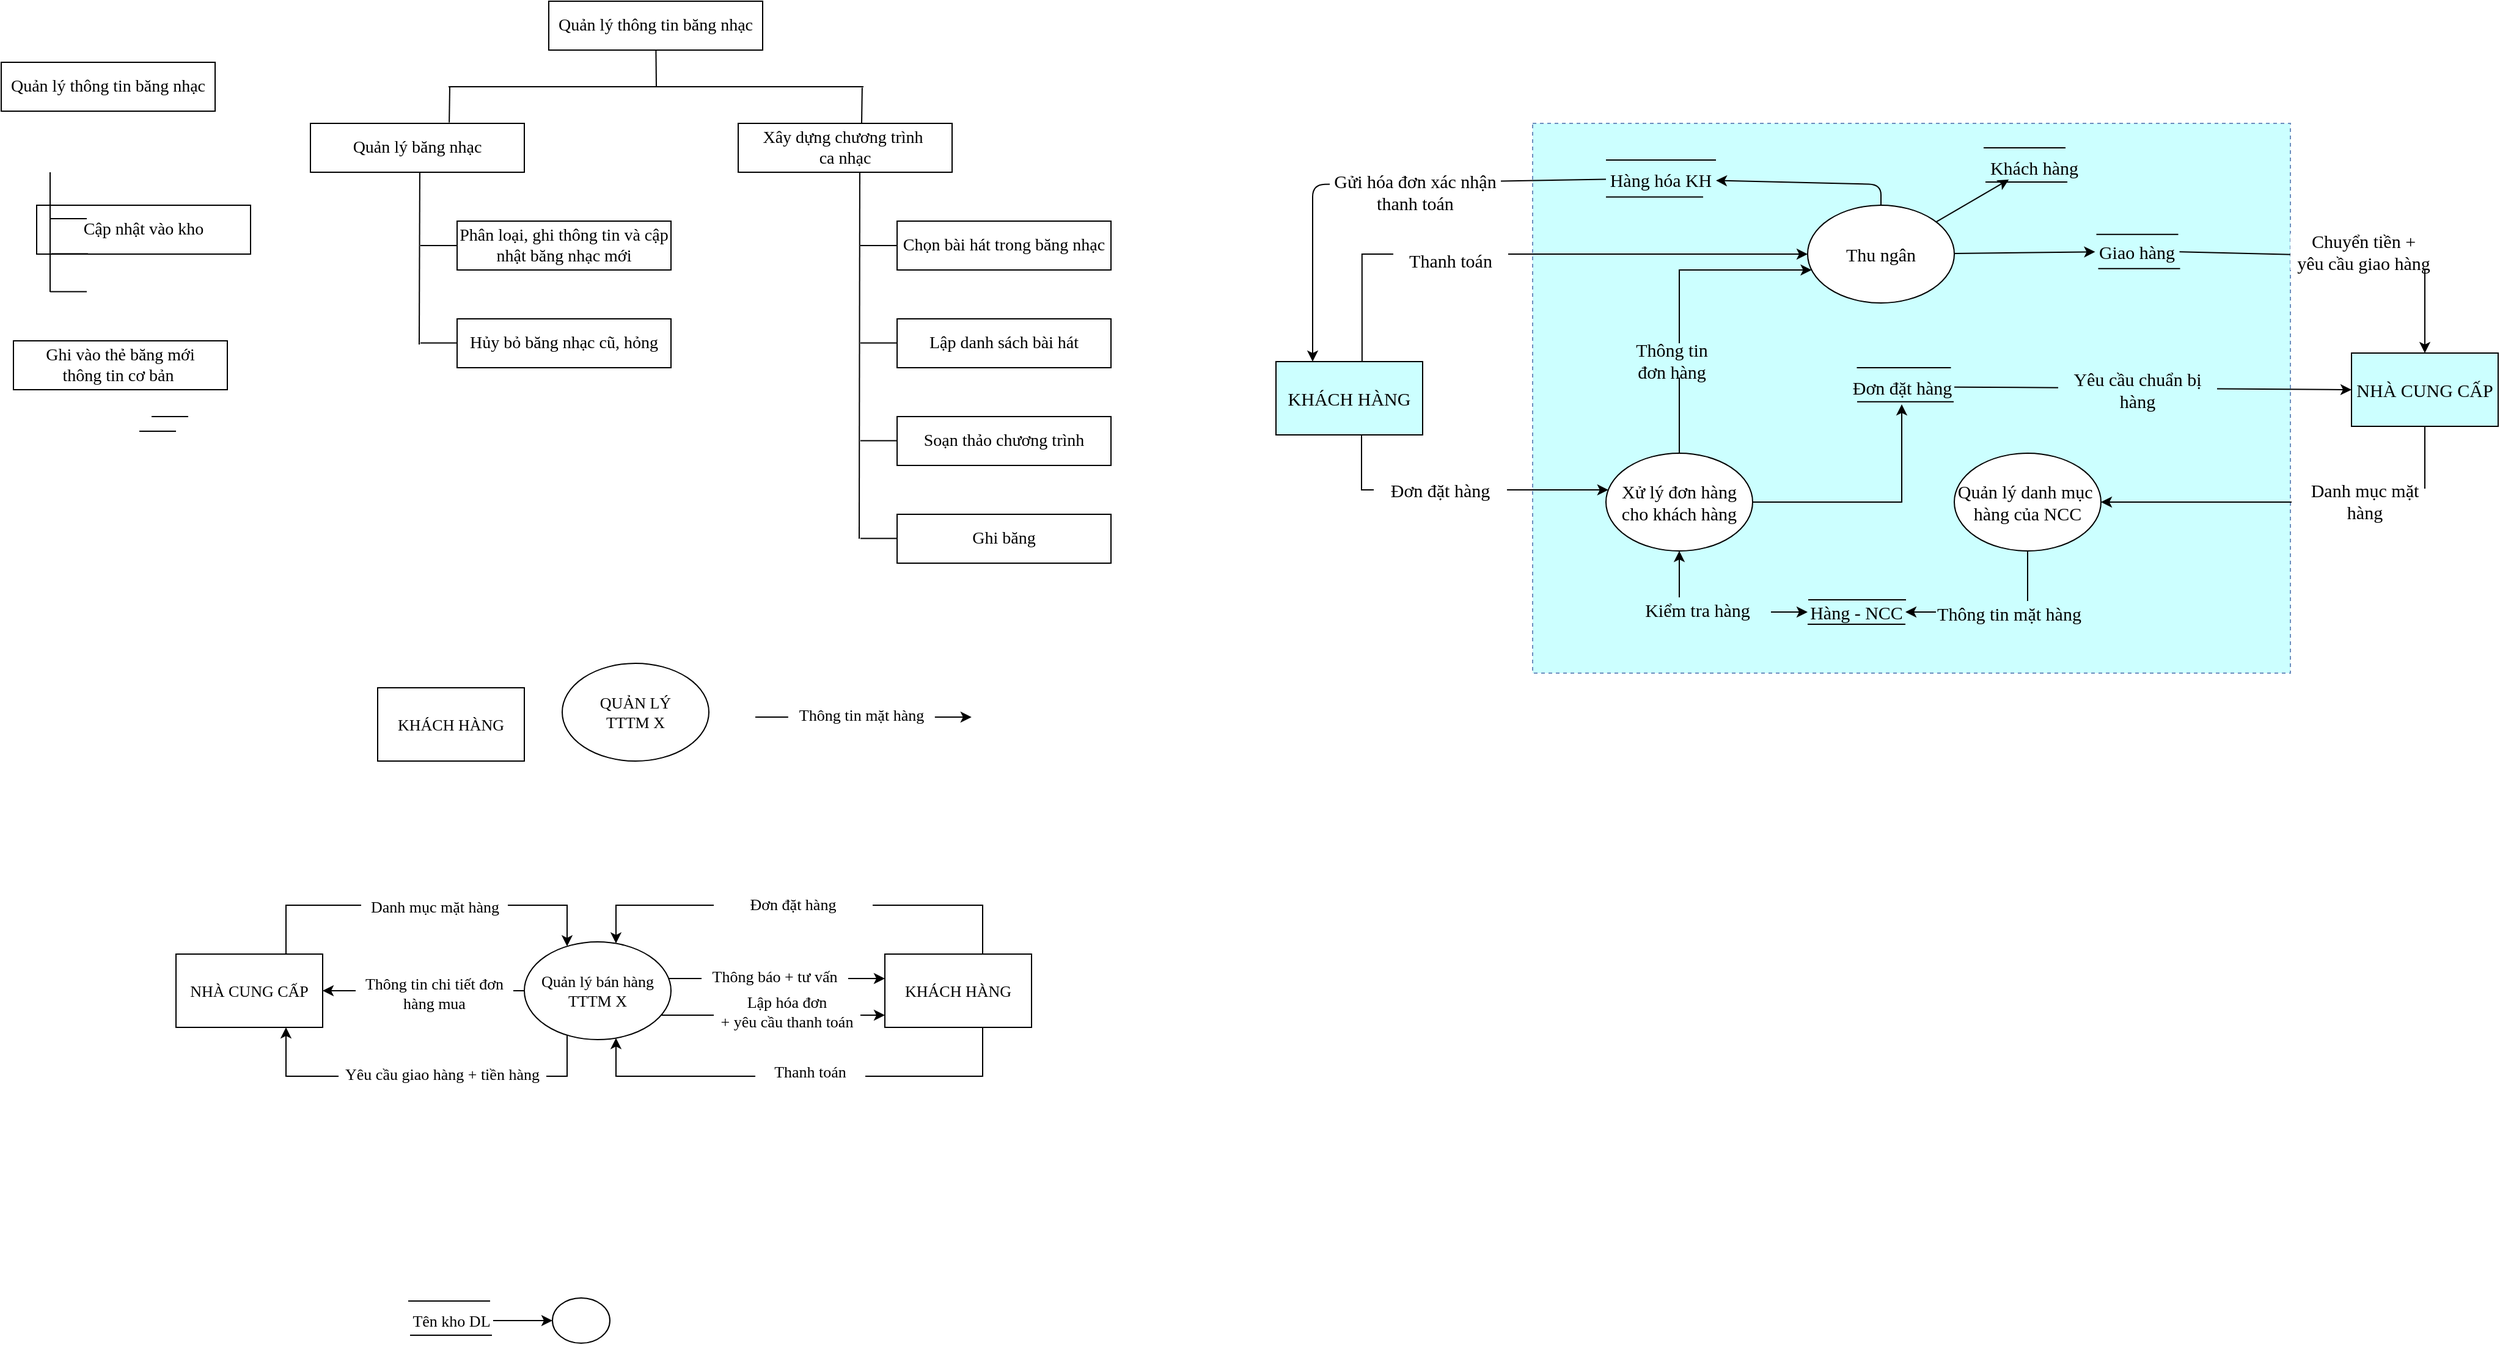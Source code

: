 <mxfile version="14.5.1" type="device"><diagram id="f6VxMMqchJz0S4UbTmNz" name="Page-1"><mxGraphModel dx="988" dy="341" grid="0" gridSize="10" guides="1" tooltips="1" connect="1" arrows="1" fold="1" page="0" pageScale="1" pageWidth="850" pageHeight="1100" math="0" shadow="0"><root><mxCell id="0"/><mxCell id="1" parent="0"/><mxCell id="cf2PHdPhDcSGEj3Mk1An-1" value="Xây dựng chương trình&amp;nbsp;&lt;br style=&quot;font-size: 14px;&quot;&gt;ca nhạc" style="rounded=0;whiteSpace=wrap;html=1;fontFamily=Times New Roman;fontSize=14;" parent="1" vertex="1"><mxGeometry x="450" y="200" width="175" height="40" as="geometry"/></mxCell><mxCell id="cf2PHdPhDcSGEj3Mk1An-2" value="Chọn bài hát trong băng nhạc" style="rounded=0;whiteSpace=wrap;html=1;fontFamily=Times New Roman;fontSize=14;" parent="1" vertex="1"><mxGeometry x="580" y="280" width="175" height="40" as="geometry"/></mxCell><mxCell id="cf2PHdPhDcSGEj3Mk1An-3" value="Lập danh sách bài hát" style="rounded=0;whiteSpace=wrap;html=1;fontFamily=Times New Roman;fontSize=14;" parent="1" vertex="1"><mxGeometry x="580" y="360" width="175" height="40" as="geometry"/></mxCell><mxCell id="cf2PHdPhDcSGEj3Mk1An-4" value="Soạn thảo chương trình" style="rounded=0;whiteSpace=wrap;html=1;fontFamily=Times New Roman;fontSize=14;" parent="1" vertex="1"><mxGeometry x="580" y="440" width="175" height="40" as="geometry"/></mxCell><mxCell id="cf2PHdPhDcSGEj3Mk1An-5" value="Ghi băng" style="rounded=0;whiteSpace=wrap;html=1;fontFamily=Times New Roman;fontSize=14;" parent="1" vertex="1"><mxGeometry x="580" y="520" width="175" height="40" as="geometry"/></mxCell><mxCell id="cf2PHdPhDcSGEj3Mk1An-6" value="Quản lý thông tin băng nhạc" style="rounded=0;whiteSpace=wrap;html=1;fontFamily=Times New Roman;fontSize=14;" parent="1" vertex="1"><mxGeometry x="295" y="100" width="175" height="40" as="geometry"/></mxCell><mxCell id="cf2PHdPhDcSGEj3Mk1An-7" value="Quản lý băng nhạc" style="rounded=0;whiteSpace=wrap;html=1;fontFamily=Times New Roman;fontSize=14;" parent="1" vertex="1"><mxGeometry x="100" y="200" width="175" height="40" as="geometry"/></mxCell><mxCell id="cf2PHdPhDcSGEj3Mk1An-8" value="Phân loại, ghi thông tin và cập nhật băng nhạc mới" style="rounded=0;whiteSpace=wrap;html=1;fontFamily=Times New Roman;fontSize=14;" parent="1" vertex="1"><mxGeometry x="220" y="280" width="175" height="40" as="geometry"/></mxCell><mxCell id="cf2PHdPhDcSGEj3Mk1An-9" value="Ghi vào thẻ băng mới&lt;br style=&quot;font-size: 14px;&quot;&gt;thông tin&amp;nbsp;cơ bản&amp;nbsp;" style="rounded=0;whiteSpace=wrap;html=1;fontFamily=Times New Roman;fontSize=14;" parent="1" vertex="1"><mxGeometry x="-143" y="378" width="175" height="40" as="geometry"/></mxCell><mxCell id="cf2PHdPhDcSGEj3Mk1An-10" value="Cập nhật vào kho" style="rounded=0;whiteSpace=wrap;html=1;fontFamily=Times New Roman;fontSize=14;" parent="1" vertex="1"><mxGeometry x="-124" y="267" width="175" height="40" as="geometry"/></mxCell><mxCell id="cf2PHdPhDcSGEj3Mk1An-11" value="Hủy bỏ băng nhạc cũ, hỏng" style="rounded=0;whiteSpace=wrap;html=1;fontFamily=Times New Roman;fontSize=14;" parent="1" vertex="1"><mxGeometry x="220" y="360" width="175" height="40" as="geometry"/></mxCell><mxCell id="cf2PHdPhDcSGEj3Mk1An-12" value="" style="endArrow=none;html=1;fontFamily=Times New Roman;fontSize=14;" parent="1" target="cf2PHdPhDcSGEj3Mk1An-6" edge="1"><mxGeometry width="50" height="50" relative="1" as="geometry"><mxPoint x="383" y="170" as="sourcePoint"/><mxPoint x="450" y="330" as="targetPoint"/></mxGeometry></mxCell><mxCell id="cf2PHdPhDcSGEj3Mk1An-13" value="" style="endArrow=none;html=1;fontFamily=Times New Roman;fontSize=14;" parent="1" edge="1"><mxGeometry width="50" height="50" relative="1" as="geometry"><mxPoint x="213" y="170" as="sourcePoint"/><mxPoint x="552.5" y="170" as="targetPoint"/></mxGeometry></mxCell><mxCell id="cf2PHdPhDcSGEj3Mk1An-14" value="" style="endArrow=none;html=1;exitX=0.649;exitY=-0.018;exitDx=0;exitDy=0;exitPerimeter=0;fontFamily=Times New Roman;fontSize=14;" parent="1" source="cf2PHdPhDcSGEj3Mk1An-7" edge="1"><mxGeometry width="50" height="50" relative="1" as="geometry"><mxPoint x="214" y="197" as="sourcePoint"/><mxPoint x="214" y="170" as="targetPoint"/></mxGeometry></mxCell><mxCell id="cf2PHdPhDcSGEj3Mk1An-15" value="" style="endArrow=none;html=1;exitX=0.649;exitY=-0.018;exitDx=0;exitDy=0;exitPerimeter=0;fontFamily=Times New Roman;fontSize=14;" parent="1" edge="1"><mxGeometry width="50" height="50" relative="1" as="geometry"><mxPoint x="551.005" y="200.0" as="sourcePoint"/><mxPoint x="551.43" y="170.72" as="targetPoint"/></mxGeometry></mxCell><mxCell id="cf2PHdPhDcSGEj3Mk1An-16" value="" style="endArrow=none;html=1;fontFamily=Times New Roman;fontSize=14;" parent="1" edge="1"><mxGeometry width="50" height="50" relative="1" as="geometry"><mxPoint x="189" y="381" as="sourcePoint"/><mxPoint x="189.469" y="240" as="targetPoint"/></mxGeometry></mxCell><mxCell id="cf2PHdPhDcSGEj3Mk1An-17" value="" style="endArrow=none;html=1;fontFamily=Times New Roman;fontSize=14;" parent="1" source="cf2PHdPhDcSGEj3Mk1An-8" edge="1"><mxGeometry width="50" height="50" relative="1" as="geometry"><mxPoint x="380" y="490" as="sourcePoint"/><mxPoint x="190" y="300" as="targetPoint"/></mxGeometry></mxCell><mxCell id="cf2PHdPhDcSGEj3Mk1An-18" value="" style="endArrow=none;html=1;fontFamily=Times New Roman;fontSize=14;" parent="1" edge="1"><mxGeometry width="50" height="50" relative="1" as="geometry"><mxPoint x="220" y="379.76" as="sourcePoint"/><mxPoint x="190" y="379.76" as="targetPoint"/></mxGeometry></mxCell><mxCell id="cf2PHdPhDcSGEj3Mk1An-19" value="" style="endArrow=none;html=1;fontFamily=Times New Roman;fontSize=14;" parent="1" edge="1"><mxGeometry width="50" height="50" relative="1" as="geometry"><mxPoint y="440" as="sourcePoint"/><mxPoint x="-30" y="440" as="targetPoint"/></mxGeometry></mxCell><mxCell id="cf2PHdPhDcSGEj3Mk1An-20" value="" style="endArrow=none;html=1;fontFamily=Times New Roman;fontSize=14;" parent="1" edge="1"><mxGeometry width="50" height="50" relative="1" as="geometry"><mxPoint x="-10" y="452" as="sourcePoint"/><mxPoint x="-40" y="452" as="targetPoint"/></mxGeometry></mxCell><mxCell id="cf2PHdPhDcSGEj3Mk1An-21" value="" style="endArrow=none;html=1;fontFamily=Times New Roman;fontSize=14;" parent="1" edge="1"><mxGeometry width="50" height="50" relative="1" as="geometry"><mxPoint x="549" y="540" as="sourcePoint"/><mxPoint x="549.469" y="240" as="targetPoint"/></mxGeometry></mxCell><mxCell id="cf2PHdPhDcSGEj3Mk1An-22" value="" style="endArrow=none;html=1;fontFamily=Times New Roman;fontSize=14;" parent="1" edge="1"><mxGeometry width="50" height="50" relative="1" as="geometry"><mxPoint x="580" y="300" as="sourcePoint"/><mxPoint x="550" y="300" as="targetPoint"/></mxGeometry></mxCell><mxCell id="cf2PHdPhDcSGEj3Mk1An-23" value="" style="endArrow=none;html=1;fontFamily=Times New Roman;fontSize=14;" parent="1" edge="1"><mxGeometry width="50" height="50" relative="1" as="geometry"><mxPoint x="580" y="379.76" as="sourcePoint"/><mxPoint x="550" y="379.76" as="targetPoint"/></mxGeometry></mxCell><mxCell id="cf2PHdPhDcSGEj3Mk1An-24" value="" style="endArrow=none;html=1;fontFamily=Times New Roman;fontSize=14;" parent="1" edge="1"><mxGeometry width="50" height="50" relative="1" as="geometry"><mxPoint x="580" y="459.76" as="sourcePoint"/><mxPoint x="550" y="459.76" as="targetPoint"/></mxGeometry></mxCell><mxCell id="cf2PHdPhDcSGEj3Mk1An-25" value="" style="endArrow=none;html=1;fontFamily=Times New Roman;fontSize=14;" parent="1" edge="1"><mxGeometry width="50" height="50" relative="1" as="geometry"><mxPoint x="580" y="539.76" as="sourcePoint"/><mxPoint x="550" y="539.76" as="targetPoint"/></mxGeometry></mxCell><mxCell id="E5QR6x1lUkufw5noAP1E-22" value="Quản lý thông tin băng nhạc" style="rounded=0;whiteSpace=wrap;html=1;fontFamily=Times New Roman;fontSize=14;" parent="1" vertex="1"><mxGeometry x="-153" y="150" width="175" height="40" as="geometry"/></mxCell><mxCell id="E5QR6x1lUkufw5noAP1E-24" value="" style="endArrow=none;html=1;fontFamily=Times New Roman;fontSize=14;" parent="1" edge="1"><mxGeometry width="50" height="50" relative="1" as="geometry"><mxPoint x="-113" y="338" as="sourcePoint"/><mxPoint x="-113" y="240" as="targetPoint"/></mxGeometry></mxCell><mxCell id="E5QR6x1lUkufw5noAP1E-25" value="" style="endArrow=none;html=1;fontFamily=Times New Roman;fontSize=14;" parent="1" edge="1"><mxGeometry width="50" height="50" relative="1" as="geometry"><mxPoint x="-83" y="278" as="sourcePoint"/><mxPoint x="-113" y="278" as="targetPoint"/></mxGeometry></mxCell><mxCell id="E5QR6x1lUkufw5noAP1E-26" value="" style="endArrow=none;html=1;fontFamily=Times New Roman;fontSize=14;" parent="1" edge="1"><mxGeometry width="50" height="50" relative="1" as="geometry"><mxPoint x="-82" y="306.76" as="sourcePoint"/><mxPoint x="-112" y="306.76" as="targetPoint"/></mxGeometry></mxCell><mxCell id="E5QR6x1lUkufw5noAP1E-27" value="" style="endArrow=none;html=1;fontFamily=Times New Roman;fontSize=14;" parent="1" edge="1"><mxGeometry width="50" height="50" relative="1" as="geometry"><mxPoint x="-83" y="337.71" as="sourcePoint"/><mxPoint x="-113" y="337.71" as="targetPoint"/></mxGeometry></mxCell><mxCell id="E5QR6x1lUkufw5noAP1E-32" style="edgeStyle=orthogonalEdgeStyle;rounded=0;orthogonalLoop=1;jettySize=auto;html=1;fontFamily=Times New Roman;fontSize=13;" parent="1" source="E5QR6x1lUkufw5noAP1E-28" target="E5QR6x1lUkufw5noAP1E-30" edge="1"><mxGeometry relative="1" as="geometry"><Array as="points"><mxPoint x="310" y="980"/><mxPoint x="80" y="980"/></Array></mxGeometry></mxCell><mxCell id="E5QR6x1lUkufw5noAP1E-33" style="edgeStyle=orthogonalEdgeStyle;rounded=0;orthogonalLoop=1;jettySize=auto;html=1;fontFamily=Times New Roman;fontSize=13;" parent="1" source="E5QR6x1lUkufw5noAP1E-28" target="E5QR6x1lUkufw5noAP1E-30" edge="1"><mxGeometry relative="1" as="geometry"><Array as="points"><mxPoint x="230" y="910"/><mxPoint x="230" y="910"/></Array></mxGeometry></mxCell><mxCell id="E5QR6x1lUkufw5noAP1E-35" style="edgeStyle=orthogonalEdgeStyle;rounded=0;orthogonalLoop=1;jettySize=auto;html=1;fontFamily=Times New Roman;fontSize=13;" parent="1" source="E5QR6x1lUkufw5noAP1E-28" target="E5QR6x1lUkufw5noAP1E-29" edge="1"><mxGeometry relative="1" as="geometry"><mxPoint x="200" y="930" as="targetPoint"/><Array as="points"><mxPoint x="490" y="930"/><mxPoint x="490" y="930"/></Array></mxGeometry></mxCell><mxCell id="E5QR6x1lUkufw5noAP1E-37" style="edgeStyle=orthogonalEdgeStyle;rounded=0;orthogonalLoop=1;jettySize=auto;html=1;fontFamily=Times New Roman;fontSize=13;" parent="1" source="E5QR6x1lUkufw5noAP1E-28" target="E5QR6x1lUkufw5noAP1E-29" edge="1"><mxGeometry relative="1" as="geometry"><Array as="points"><mxPoint x="520" y="900"/><mxPoint x="520" y="900"/></Array></mxGeometry></mxCell><mxCell id="E5QR6x1lUkufw5noAP1E-28" value="Quản lý bán hàng&lt;br&gt;TTTM X" style="ellipse;whiteSpace=wrap;html=1;fontFamily=Times New Roman;fontSize=13;" parent="1" vertex="1"><mxGeometry x="275" y="870" width="120" height="80" as="geometry"/></mxCell><mxCell id="E5QR6x1lUkufw5noAP1E-34" style="edgeStyle=orthogonalEdgeStyle;rounded=0;orthogonalLoop=1;jettySize=auto;html=1;fontFamily=Times New Roman;fontSize=13;" parent="1" source="E5QR6x1lUkufw5noAP1E-29" target="E5QR6x1lUkufw5noAP1E-28" edge="1"><mxGeometry relative="1" as="geometry"><Array as="points"><mxPoint x="650" y="840"/><mxPoint x="350" y="840"/></Array></mxGeometry></mxCell><mxCell id="E5QR6x1lUkufw5noAP1E-36" style="edgeStyle=orthogonalEdgeStyle;rounded=0;orthogonalLoop=1;jettySize=auto;html=1;fontFamily=Times New Roman;fontSize=13;" parent="1" source="E5QR6x1lUkufw5noAP1E-29" target="E5QR6x1lUkufw5noAP1E-28" edge="1"><mxGeometry relative="1" as="geometry"><mxPoint x="590" y="890" as="sourcePoint"/><Array as="points"><mxPoint x="650" y="980"/><mxPoint x="350" y="980"/></Array></mxGeometry></mxCell><mxCell id="E5QR6x1lUkufw5noAP1E-29" value="KHÁCH HÀNG" style="rounded=0;whiteSpace=wrap;html=1;fontFamily=Times New Roman;fontSize=13;" parent="1" vertex="1"><mxGeometry x="570" y="880" width="120" height="60" as="geometry"/></mxCell><mxCell id="E5QR6x1lUkufw5noAP1E-30" value="NHÀ CUNG CẤP" style="rounded=0;whiteSpace=wrap;html=1;fontFamily=Times New Roman;fontSize=13;" parent="1" vertex="1"><mxGeometry x="-10" y="880" width="120" height="60" as="geometry"/></mxCell><mxCell id="E5QR6x1lUkufw5noAP1E-42" value="Thông tin chi tiết đơn &lt;br&gt;hàng mua" style="text;html=1;strokeColor=none;align=center;verticalAlign=middle;whiteSpace=wrap;rounded=0;fontFamily=Times New Roman;fontSize=13;fillColor=#ffffff;" parent="1" vertex="1"><mxGeometry x="137" y="902" width="129" height="20" as="geometry"/></mxCell><mxCell id="E5QR6x1lUkufw5noAP1E-43" value="Yêu cầu giao hàng + tiền hàng" style="text;html=1;strokeColor=none;align=center;verticalAlign=middle;whiteSpace=wrap;rounded=0;fontFamily=Times New Roman;fontSize=13;fillColor=#ffffff;" parent="1" vertex="1"><mxGeometry x="123" y="968" width="170" height="20" as="geometry"/></mxCell><mxCell id="E5QR6x1lUkufw5noAP1E-44" style="edgeStyle=orthogonalEdgeStyle;rounded=0;orthogonalLoop=1;jettySize=auto;html=1;fontFamily=Times New Roman;fontSize=13;" parent="1" source="E5QR6x1lUkufw5noAP1E-30" target="E5QR6x1lUkufw5noAP1E-28" edge="1"><mxGeometry relative="1" as="geometry"><mxPoint x="382.426" y="980.284" as="sourcePoint"/><mxPoint x="500.0" y="1040.034" as="targetPoint"/><Array as="points"><mxPoint x="80" y="840"/><mxPoint x="310" y="840"/></Array></mxGeometry></mxCell><mxCell id="E5QR6x1lUkufw5noAP1E-38" value="Danh mục mặt hàng" style="text;html=1;strokeColor=none;align=center;verticalAlign=middle;whiteSpace=wrap;rounded=0;fontFamily=Times New Roman;fontSize=13;fillColor=#ffffff;" parent="1" vertex="1"><mxGeometry x="141.5" y="831" width="120" height="20" as="geometry"/></mxCell><mxCell id="E5QR6x1lUkufw5noAP1E-45" value="Đơn đặt hàng" style="text;html=1;strokeColor=none;align=center;verticalAlign=middle;whiteSpace=wrap;rounded=0;fontFamily=Times New Roman;fontSize=13;fillColor=#ffffff;" parent="1" vertex="1"><mxGeometry x="430" y="829" width="130" height="20" as="geometry"/></mxCell><mxCell id="E5QR6x1lUkufw5noAP1E-46" value="Lập hóa đơn &lt;br&gt;+ yêu cầu thanh toán" style="text;html=1;strokeColor=none;align=center;verticalAlign=middle;whiteSpace=wrap;rounded=0;fontFamily=Times New Roman;fontSize=13;fillColor=#ffffff;" parent="1" vertex="1"><mxGeometry x="430" y="917" width="120" height="20" as="geometry"/></mxCell><mxCell id="E5QR6x1lUkufw5noAP1E-47" value="Thông báo + tư vấn" style="text;html=1;strokeColor=none;align=center;verticalAlign=middle;whiteSpace=wrap;rounded=0;fontFamily=Times New Roman;fontSize=13;fillColor=#ffffff;" parent="1" vertex="1"><mxGeometry x="420" y="888" width="120" height="20" as="geometry"/></mxCell><mxCell id="E5QR6x1lUkufw5noAP1E-48" value="Thanh toán" style="text;html=1;strokeColor=none;align=center;verticalAlign=middle;whiteSpace=wrap;rounded=0;fontFamily=Times New Roman;fontSize=13;fillColor=#ffffff;" parent="1" vertex="1"><mxGeometry x="464" y="966" width="90" height="20" as="geometry"/></mxCell><mxCell id="E5QR6x1lUkufw5noAP1E-49" value="KHÁCH HÀNG" style="rounded=0;whiteSpace=wrap;html=1;fontFamily=Times New Roman;fontSize=13;" parent="1" vertex="1"><mxGeometry x="155" y="662" width="120" height="60" as="geometry"/></mxCell><mxCell id="E5QR6x1lUkufw5noAP1E-50" value="QUẢN LÝ &lt;br style=&quot;font-size: 13px;&quot;&gt;TTTM X" style="ellipse;whiteSpace=wrap;html=1;fontFamily=Times New Roman;fontSize=13;" parent="1" vertex="1"><mxGeometry x="306" y="642" width="120" height="80" as="geometry"/></mxCell><mxCell id="E5QR6x1lUkufw5noAP1E-51" style="edgeStyle=orthogonalEdgeStyle;rounded=0;orthogonalLoop=1;jettySize=auto;html=1;fontFamily=Times New Roman;fontSize=13;" parent="1" edge="1"><mxGeometry relative="1" as="geometry"><mxPoint x="464.005" y="686" as="sourcePoint"/><mxPoint x="640.91" y="686" as="targetPoint"/><Array as="points"><mxPoint x="590.91" y="686"/><mxPoint x="590.91" y="686"/></Array></mxGeometry></mxCell><mxCell id="E5QR6x1lUkufw5noAP1E-52" value="Thông tin mặt hàng" style="text;html=1;strokeColor=none;align=center;verticalAlign=middle;whiteSpace=wrap;rounded=0;fontFamily=Times New Roman;fontSize=13;fillColor=#ffffff;" parent="1" vertex="1"><mxGeometry x="490.91" y="674" width="120" height="20" as="geometry"/></mxCell><mxCell id="E5QR6x1lUkufw5noAP1E-53" value="" style="endArrow=none;html=1;fontFamily=Times New Roman;fontSize=13;" parent="1" edge="1"><mxGeometry width="50" height="50" relative="1" as="geometry"><mxPoint x="180" y="1164" as="sourcePoint"/><mxPoint x="247" y="1164" as="targetPoint"/></mxGeometry></mxCell><mxCell id="E5QR6x1lUkufw5noAP1E-56" value="" style="endArrow=none;html=1;fontFamily=Times New Roman;fontSize=13;" parent="1" edge="1"><mxGeometry width="50" height="50" relative="1" as="geometry"><mxPoint x="181.5" y="1192" as="sourcePoint"/><mxPoint x="248.5" y="1192" as="targetPoint"/></mxGeometry></mxCell><mxCell id="E5QR6x1lUkufw5noAP1E-57" value="Tên kho DL" style="text;html=1;strokeColor=none;fillColor=none;align=center;verticalAlign=middle;whiteSpace=wrap;rounded=0;fontFamily=Times New Roman;fontSize=13;" parent="1" vertex="1"><mxGeometry x="180.5" y="1170" width="69" height="20" as="geometry"/></mxCell><mxCell id="E5QR6x1lUkufw5noAP1E-59" value="" style="ellipse;whiteSpace=wrap;html=1;fillColor=#ffffff;gradientColor=none;fontFamily=Times New Roman;fontSize=13;" parent="1" vertex="1"><mxGeometry x="298" y="1161.5" width="47" height="37" as="geometry"/></mxCell><mxCell id="E5QR6x1lUkufw5noAP1E-61" value="" style="endArrow=classic;startArrow=none;html=1;fontFamily=Times New Roman;fontSize=13;exitX=1;exitY=0.5;exitDx=0;exitDy=0;startFill=0;" parent="1" source="E5QR6x1lUkufw5noAP1E-57" target="E5QR6x1lUkufw5noAP1E-59" edge="1"><mxGeometry width="50" height="50" relative="1" as="geometry"><mxPoint x="298" y="1225" as="sourcePoint"/><mxPoint x="348" y="1175" as="targetPoint"/></mxGeometry></mxCell><mxCell id="8FvTk_UhyhK-_RPG4cvT-1" value="" style="rounded=0;whiteSpace=wrap;html=1;dashed=1;strokeColor=#6c8ebf;fontFamily=Times New Roman;fontSize=15;fillColor=#CCFFFF;" parent="1" vertex="1"><mxGeometry x="1100" y="200" width="620" height="450" as="geometry"/></mxCell><mxCell id="8FvTk_UhyhK-_RPG4cvT-2" value="Quản lý danh mục&amp;nbsp; hàng của NCC" style="ellipse;whiteSpace=wrap;html=1;fontFamily=Times New Roman;fontSize=15;" parent="1" vertex="1"><mxGeometry x="1445" y="470" width="120" height="80" as="geometry"/></mxCell><mxCell id="8FvTk_UhyhK-_RPG4cvT-42" style="edgeStyle=orthogonalEdgeStyle;rounded=0;orthogonalLoop=1;jettySize=auto;html=1;fontFamily=Times New Roman;fontSize=15;" parent="1" source="8FvTk_UhyhK-_RPG4cvT-3" edge="1"><mxGeometry relative="1" as="geometry"><mxPoint x="1402" y="430" as="targetPoint"/><Array as="points"><mxPoint x="1402" y="510"/></Array></mxGeometry></mxCell><mxCell id="8FvTk_UhyhK-_RPG4cvT-68" style="edgeStyle=orthogonalEdgeStyle;rounded=0;orthogonalLoop=1;jettySize=auto;html=1;startArrow=none;startFill=0;endArrow=classic;endFill=1;fontFamily=Times New Roman;fontSize=15;" parent="1" source="8FvTk_UhyhK-_RPG4cvT-3" target="8FvTk_UhyhK-_RPG4cvT-4" edge="1"><mxGeometry relative="1" as="geometry"><Array as="points"><mxPoint x="1220" y="320"/></Array></mxGeometry></mxCell><mxCell id="8FvTk_UhyhK-_RPG4cvT-3" value="&lt;p style=&quot;font-size: 15px;&quot;&gt;&lt;font style=&quot;font-size: 15px;&quot;&gt;Xử lý đơn hàng cho khách hàng&lt;/font&gt;&lt;/p&gt;" style="ellipse;whiteSpace=wrap;html=1;fontFamily=Times New Roman;fontSize=15;" parent="1" vertex="1"><mxGeometry x="1160" y="470" width="120" height="80" as="geometry"/></mxCell><mxCell id="8FvTk_UhyhK-_RPG4cvT-4" value="Thu ngân" style="ellipse;whiteSpace=wrap;html=1;fontFamily=Times New Roman;fontSize=15;" parent="1" vertex="1"><mxGeometry x="1325" y="267" width="120" height="80" as="geometry"/></mxCell><mxCell id="8FvTk_UhyhK-_RPG4cvT-5" value="" style="endArrow=none;html=1;fontFamily=Times New Roman;fontSize=15;" parent="1" edge="1"><mxGeometry width="50" height="50" relative="1" as="geometry"><mxPoint x="1469" y="220.0" as="sourcePoint"/><mxPoint x="1536" y="220.0" as="targetPoint"/></mxGeometry></mxCell><mxCell id="8FvTk_UhyhK-_RPG4cvT-6" value="" style="endArrow=none;html=1;fontFamily=Times New Roman;fontSize=15;" parent="1" edge="1"><mxGeometry width="50" height="50" relative="1" as="geometry"><mxPoint x="1470.5" y="248.0" as="sourcePoint"/><mxPoint x="1537.5" y="248.0" as="targetPoint"/></mxGeometry></mxCell><mxCell id="8FvTk_UhyhK-_RPG4cvT-7" value="Khách hàng" style="text;html=1;strokeColor=none;fillColor=none;align=center;verticalAlign=middle;whiteSpace=wrap;rounded=0;fontFamily=Times New Roman;fontSize=15;" parent="1" vertex="1"><mxGeometry x="1469.5" y="226" width="80.5" height="20" as="geometry"/></mxCell><mxCell id="8FvTk_UhyhK-_RPG4cvT-23" value="" style="endArrow=none;html=1;fontFamily=Times New Roman;fontSize=15;" parent="1" edge="1"><mxGeometry width="50" height="50" relative="1" as="geometry"><mxPoint x="1365.25" y="400" as="sourcePoint"/><mxPoint x="1442.25" y="400" as="targetPoint"/></mxGeometry></mxCell><mxCell id="8FvTk_UhyhK-_RPG4cvT-24" value="" style="endArrow=none;html=1;fontFamily=Times New Roman;fontSize=15;" parent="1" edge="1"><mxGeometry width="50" height="50" relative="1" as="geometry"><mxPoint x="1365.5" y="427.82" as="sourcePoint"/><mxPoint x="1444.5" y="427.82" as="targetPoint"/></mxGeometry></mxCell><mxCell id="8FvTk_UhyhK-_RPG4cvT-25" value="Đơn đặt hàng" style="text;html=1;strokeColor=none;fillColor=none;align=center;verticalAlign=middle;whiteSpace=wrap;rounded=0;fontFamily=Times New Roman;fontSize=15;" parent="1" vertex="1"><mxGeometry x="1360" y="405.82" width="85" height="20" as="geometry"/></mxCell><mxCell id="8FvTk_UhyhK-_RPG4cvT-26" value="" style="endArrow=none;html=1;fontFamily=Times New Roman;fontSize=15;exitX=0;exitY=0;exitDx=0;exitDy=0;entryX=1;entryY=0;entryDx=0;entryDy=0;" parent="1" source="8FvTk_UhyhK-_RPG4cvT-28" target="8FvTk_UhyhK-_RPG4cvT-28" edge="1"><mxGeometry width="50" height="50" relative="1" as="geometry"><mxPoint x="1170" y="230.0" as="sourcePoint"/><mxPoint x="1237" y="230.0" as="targetPoint"/></mxGeometry></mxCell><mxCell id="8FvTk_UhyhK-_RPG4cvT-28" value="Hàng hóa KH" style="text;html=1;strokeColor=none;fillColor=none;align=center;verticalAlign=middle;whiteSpace=wrap;rounded=0;fontFamily=Times New Roman;fontSize=15;" parent="1" vertex="1"><mxGeometry x="1160" y="230" width="90" height="31.41" as="geometry"/></mxCell><mxCell id="8FvTk_UhyhK-_RPG4cvT-29" value="" style="endArrow=none;html=1;fontFamily=Times New Roman;fontSize=15;" parent="1" edge="1"><mxGeometry width="50" height="50" relative="1" as="geometry"><mxPoint x="1325.5" y="590.0" as="sourcePoint"/><mxPoint x="1405.5" y="590.0" as="targetPoint"/></mxGeometry></mxCell><mxCell id="8FvTk_UhyhK-_RPG4cvT-30" value="" style="endArrow=none;html=1;fontFamily=Times New Roman;fontSize=15;entryX=1;entryY=1;entryDx=0;entryDy=0;exitX=0;exitY=1;exitDx=0;exitDy=0;" parent="1" source="8FvTk_UhyhK-_RPG4cvT-31" target="8FvTk_UhyhK-_RPG4cvT-31" edge="1"><mxGeometry width="50" height="50" relative="1" as="geometry"><mxPoint x="1325.5" y="618.0" as="sourcePoint"/><mxPoint x="1414.5" y="618.0" as="targetPoint"/></mxGeometry></mxCell><mxCell id="8FvTk_UhyhK-_RPG4cvT-31" value="Hàng - NCC" style="text;html=1;strokeColor=none;fillColor=none;align=center;verticalAlign=middle;whiteSpace=wrap;rounded=0;fontFamily=Times New Roman;fontSize=15;" parent="1" vertex="1"><mxGeometry x="1325" y="590.0" width="80" height="20" as="geometry"/></mxCell><mxCell id="8FvTk_UhyhK-_RPG4cvT-32" value="" style="endArrow=none;html=1;fontFamily=Times New Roman;fontSize=15;" parent="1" edge="1"><mxGeometry width="50" height="50" relative="1" as="geometry"><mxPoint x="1561.25" y="290.82" as="sourcePoint"/><mxPoint x="1628.25" y="290.82" as="targetPoint"/></mxGeometry></mxCell><mxCell id="8FvTk_UhyhK-_RPG4cvT-33" value="" style="endArrow=none;html=1;fontFamily=Times New Roman;fontSize=15;" parent="1" edge="1"><mxGeometry width="50" height="50" relative="1" as="geometry"><mxPoint x="1562.75" y="318.82" as="sourcePoint"/><mxPoint x="1629.75" y="318.82" as="targetPoint"/></mxGeometry></mxCell><mxCell id="8FvTk_UhyhK-_RPG4cvT-34" value="Giao hàng" style="text;html=1;strokeColor=none;fillColor=none;align=center;verticalAlign=middle;whiteSpace=wrap;rounded=0;fontFamily=Times New Roman;fontSize=15;" parent="1" vertex="1"><mxGeometry x="1560.25" y="295.16" width="69" height="20" as="geometry"/></mxCell><mxCell id="8FvTk_UhyhK-_RPG4cvT-40" style="edgeStyle=orthogonalEdgeStyle;rounded=0;orthogonalLoop=1;jettySize=auto;html=1;fontFamily=Times New Roman;fontSize=15;" parent="1" source="8FvTk_UhyhK-_RPG4cvT-38" target="8FvTk_UhyhK-_RPG4cvT-3" edge="1"><mxGeometry relative="1" as="geometry"><Array as="points"><mxPoint x="960" y="500"/></Array></mxGeometry></mxCell><mxCell id="8FvTk_UhyhK-_RPG4cvT-63" style="edgeStyle=orthogonalEdgeStyle;rounded=0;orthogonalLoop=1;jettySize=auto;html=1;exitX=0.587;exitY=0.008;exitDx=0;exitDy=0;startArrow=none;startFill=0;fontFamily=Times New Roman;fontSize=15;exitPerimeter=0;" parent="1" source="8FvTk_UhyhK-_RPG4cvT-38" target="8FvTk_UhyhK-_RPG4cvT-4" edge="1"><mxGeometry relative="1" as="geometry"><Array as="points"><mxPoint x="960" y="307"/></Array></mxGeometry></mxCell><mxCell id="8FvTk_UhyhK-_RPG4cvT-38" value="KHÁCH HÀNG" style="rounded=0;whiteSpace=wrap;html=1;fontFamily=Times New Roman;fontSize=15;fillColor=#CCFFFF;" parent="1" vertex="1"><mxGeometry x="890" y="395" width="120" height="60" as="geometry"/></mxCell><mxCell id="8FvTk_UhyhK-_RPG4cvT-57" style="edgeStyle=orthogonalEdgeStyle;rounded=0;orthogonalLoop=1;jettySize=auto;html=1;exitX=0.5;exitY=1;exitDx=0;exitDy=0;startArrow=none;startFill=0;fontFamily=Times New Roman;fontSize=15;" parent="1" source="8FvTk_UhyhK-_RPG4cvT-39" target="8FvTk_UhyhK-_RPG4cvT-2" edge="1"><mxGeometry relative="1" as="geometry"><Array as="points"><mxPoint x="1830" y="510"/></Array></mxGeometry></mxCell><mxCell id="8FvTk_UhyhK-_RPG4cvT-39" value="NHÀ CUNG CẤP" style="rounded=0;whiteSpace=wrap;html=1;fontFamily=Times New Roman;fontSize=15;fillColor=#CCFFFF;" parent="1" vertex="1"><mxGeometry x="1770" y="388" width="120" height="60" as="geometry"/></mxCell><mxCell id="8FvTk_UhyhK-_RPG4cvT-41" value="Đơn đặt hàng" style="text;html=1;strokeColor=none;align=center;verticalAlign=middle;whiteSpace=wrap;rounded=0;fontFamily=Times New Roman;fontSize=15;fillColor=#ffffff;" parent="1" vertex="1"><mxGeometry x="970" y="489.59" width="109" height="20" as="geometry"/></mxCell><mxCell id="8FvTk_UhyhK-_RPG4cvT-44" value="" style="endArrow=classic;html=1;fontFamily=Times New Roman;fontSize=15;" parent="1" source="8FvTk_UhyhK-_RPG4cvT-4" target="8FvTk_UhyhK-_RPG4cvT-28" edge="1"><mxGeometry width="50" height="50" relative="1" as="geometry"><mxPoint x="1220" y="370" as="sourcePoint"/><mxPoint x="1320" y="450" as="targetPoint"/><Array as="points"><mxPoint x="1385" y="250"/></Array></mxGeometry></mxCell><mxCell id="8FvTk_UhyhK-_RPG4cvT-46" value="" style="endArrow=classic;html=1;fontFamily=Times New Roman;fontSize=15;exitX=1;exitY=0.5;exitDx=0;exitDy=0;entryX=0;entryY=0.5;entryDx=0;entryDy=0;" parent="1" source="8FvTk_UhyhK-_RPG4cvT-25" target="8FvTk_UhyhK-_RPG4cvT-39" edge="1"><mxGeometry width="50" height="50" relative="1" as="geometry"><mxPoint x="1270" y="500" as="sourcePoint"/><mxPoint x="1320" y="450" as="targetPoint"/></mxGeometry></mxCell><mxCell id="8FvTk_UhyhK-_RPG4cvT-47" value="Yêu cầu chuẩn bị hàng" style="text;html=1;strokeColor=none;align=center;verticalAlign=middle;whiteSpace=wrap;rounded=0;fontFamily=Times New Roman;fontSize=15;fillColor=#CCFFFF;" parent="1" vertex="1"><mxGeometry x="1530" y="408" width="130" height="20" as="geometry"/></mxCell><mxCell id="8FvTk_UhyhK-_RPG4cvT-51" value="" style="endArrow=classic;html=1;fontFamily=Times New Roman;fontSize=15;exitX=0;exitY=0.5;exitDx=0;exitDy=0;entryX=0.25;entryY=0;entryDx=0;entryDy=0;" parent="1" source="8FvTk_UhyhK-_RPG4cvT-28" target="8FvTk_UhyhK-_RPG4cvT-38" edge="1"><mxGeometry width="50" height="50" relative="1" as="geometry"><mxPoint x="1350" y="490" as="sourcePoint"/><mxPoint x="1400" y="440" as="targetPoint"/><Array as="points"><mxPoint x="920" y="250"/></Array></mxGeometry></mxCell><mxCell id="8FvTk_UhyhK-_RPG4cvT-52" value="Gửi hóa đơn xác nhận&lt;br style=&quot;font-size: 15px;&quot;&gt;thanh toán" style="text;html=1;strokeColor=none;align=center;verticalAlign=middle;whiteSpace=wrap;rounded=0;fontFamily=Times New Roman;fontSize=15;fillColor=#ffffff;" parent="1" vertex="1"><mxGeometry x="934" y="246" width="140" height="20" as="geometry"/></mxCell><mxCell id="8FvTk_UhyhK-_RPG4cvT-53" value="" style="endArrow=classic;html=1;fontFamily=Times New Roman;fontSize=15;entryX=0;entryY=0.5;entryDx=0;entryDy=0;startArrow=classic;startFill=1;" parent="1" source="8FvTk_UhyhK-_RPG4cvT-3" target="8FvTk_UhyhK-_RPG4cvT-31" edge="1"><mxGeometry width="50" height="50" relative="1" as="geometry"><mxPoint x="1350" y="480" as="sourcePoint"/><mxPoint x="1400" y="430" as="targetPoint"/><Array as="points"><mxPoint x="1220" y="600"/></Array></mxGeometry></mxCell><mxCell id="8FvTk_UhyhK-_RPG4cvT-54" value="Kiểm tra hàng" style="text;html=1;strokeColor=none;align=center;verticalAlign=middle;whiteSpace=wrap;rounded=0;fontFamily=Times New Roman;fontSize=15;fillColor=#CCFFFF;" parent="1" vertex="1"><mxGeometry x="1175" y="588" width="120" height="20" as="geometry"/></mxCell><mxCell id="8FvTk_UhyhK-_RPG4cvT-55" value="" style="endArrow=classic;html=1;fontFamily=Times New Roman;fontSize=15;entryX=1;entryY=0.5;entryDx=0;entryDy=0;" parent="1" source="8FvTk_UhyhK-_RPG4cvT-2" target="8FvTk_UhyhK-_RPG4cvT-31" edge="1"><mxGeometry width="50" height="50" relative="1" as="geometry"><mxPoint x="1350" y="480" as="sourcePoint"/><mxPoint x="1400" y="430" as="targetPoint"/><Array as="points"><mxPoint x="1505" y="600"/></Array></mxGeometry></mxCell><mxCell id="8FvTk_UhyhK-_RPG4cvT-56" value="Thông tin mặt hàng" style="text;html=1;strokeColor=none;align=center;verticalAlign=middle;whiteSpace=wrap;rounded=0;fontFamily=Times New Roman;fontSize=15;fillColor=#CCFFFF;" parent="1" vertex="1"><mxGeometry x="1430" y="591" width="120" height="20" as="geometry"/></mxCell><mxCell id="8FvTk_UhyhK-_RPG4cvT-58" value="Danh mục mặt hàng" style="text;html=1;strokeColor=none;align=center;verticalAlign=middle;whiteSpace=wrap;rounded=0;fontFamily=Times New Roman;fontSize=15;fillColor=#ffffff;" parent="1" vertex="1"><mxGeometry x="1721" y="499" width="120" height="20" as="geometry"/></mxCell><mxCell id="8FvTk_UhyhK-_RPG4cvT-59" value="" style="endArrow=classic;html=1;fontFamily=Times New Roman;fontSize=15;entryX=0;entryY=0.5;entryDx=0;entryDy=0;" parent="1" source="8FvTk_UhyhK-_RPG4cvT-4" target="8FvTk_UhyhK-_RPG4cvT-34" edge="1"><mxGeometry width="50" height="50" relative="1" as="geometry"><mxPoint x="1350" y="360" as="sourcePoint"/><mxPoint x="1400" y="310" as="targetPoint"/></mxGeometry></mxCell><mxCell id="8FvTk_UhyhK-_RPG4cvT-60" value="" style="endArrow=classic;html=1;fontFamily=Times New Roman;fontSize=15;exitX=1;exitY=0.5;exitDx=0;exitDy=0;entryX=0.5;entryY=0;entryDx=0;entryDy=0;" parent="1" source="8FvTk_UhyhK-_RPG4cvT-34" target="8FvTk_UhyhK-_RPG4cvT-39" edge="1"><mxGeometry width="50" height="50" relative="1" as="geometry"><mxPoint x="1350" y="360" as="sourcePoint"/><mxPoint x="1400" y="310" as="targetPoint"/><Array as="points"><mxPoint x="1830" y="310"/></Array></mxGeometry></mxCell><mxCell id="8FvTk_UhyhK-_RPG4cvT-61" value="Chuyển tiền +&lt;br style=&quot;font-size: 15px&quot;&gt;yêu cầu giao hàng" style="text;html=1;strokeColor=none;align=center;verticalAlign=middle;whiteSpace=wrap;rounded=0;fontFamily=Times New Roman;fontSize=15;fillColor=#ffffff;" parent="1" vertex="1"><mxGeometry x="1720" y="290" width="120" height="30" as="geometry"/></mxCell><mxCell id="8FvTk_UhyhK-_RPG4cvT-62" value="" style="endArrow=none;startArrow=classic;html=1;fontFamily=Times New Roman;fontSize=15;startFill=1;endFill=0;exitX=0.25;exitY=1;exitDx=0;exitDy=0;" parent="1" source="8FvTk_UhyhK-_RPG4cvT-7" target="8FvTk_UhyhK-_RPG4cvT-4" edge="1"><mxGeometry width="50" height="50" relative="1" as="geometry"><mxPoint x="1260" y="360" as="sourcePoint"/><mxPoint x="1400" y="420" as="targetPoint"/></mxGeometry></mxCell><mxCell id="8FvTk_UhyhK-_RPG4cvT-64" value="Thanh toán" style="text;html=1;strokeColor=none;align=center;verticalAlign=middle;whiteSpace=wrap;rounded=0;fontFamily=Times New Roman;fontSize=15;fillColor=#ffffff;" parent="1" vertex="1"><mxGeometry x="986" y="301.59" width="94" height="20" as="geometry"/></mxCell><mxCell id="8FvTk_UhyhK-_RPG4cvT-65" value="" style="endArrow=none;html=1;fontFamily=Times New Roman;fontSize=15;exitX=0;exitY=0;exitDx=0;exitDy=0;entryX=1;entryY=0;entryDx=0;entryDy=0;" parent="1" edge="1"><mxGeometry width="50" height="50" relative="1" as="geometry"><mxPoint x="1160" y="260.23" as="sourcePoint"/><mxPoint x="1239.5" y="260.23" as="targetPoint"/></mxGeometry></mxCell><mxCell id="8FvTk_UhyhK-_RPG4cvT-70" value="Thông tin &lt;br style=&quot;font-size: 15px;&quot;&gt;đơn hàng" style="text;html=1;strokeColor=none;align=center;verticalAlign=middle;whiteSpace=wrap;rounded=0;fontFamily=Times New Roman;fontSize=15;fillColor=#CCFFFF;" parent="1" vertex="1"><mxGeometry x="1154" y="380" width="120" height="28" as="geometry"/></mxCell></root></mxGraphModel></diagram></mxfile>